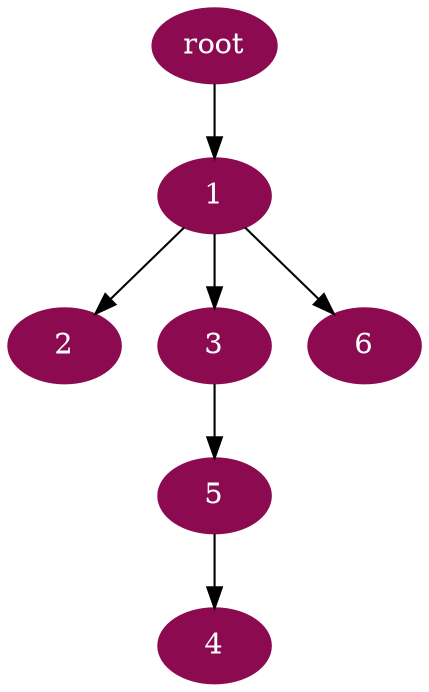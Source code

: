 digraph G {
node [color=deeppink4, style=filled, fontcolor=white];
"root" -> 1;
1 -> 2;
1 -> 3;
5 -> 4;
3 -> 5;
1 -> 6;
}
